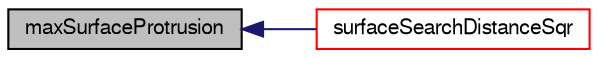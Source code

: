 digraph "maxSurfaceProtrusion"
{
  bgcolor="transparent";
  edge [fontname="FreeSans",fontsize="10",labelfontname="FreeSans",labelfontsize="10"];
  node [fontname="FreeSans",fontsize="10",shape=record];
  rankdir="LR";
  Node292 [label="maxSurfaceProtrusion",height=0.2,width=0.4,color="black", fillcolor="grey75", style="filled", fontcolor="black"];
  Node292 -> Node293 [dir="back",color="midnightblue",fontsize="10",style="solid",fontname="FreeSans"];
  Node293 [label="surfaceSearchDistanceSqr",height=0.2,width=0.4,color="red",URL="$a31450.html#ad679fe0516eae05deadad56976371033",tooltip="Return the square of the local surface search distance. "];
}

